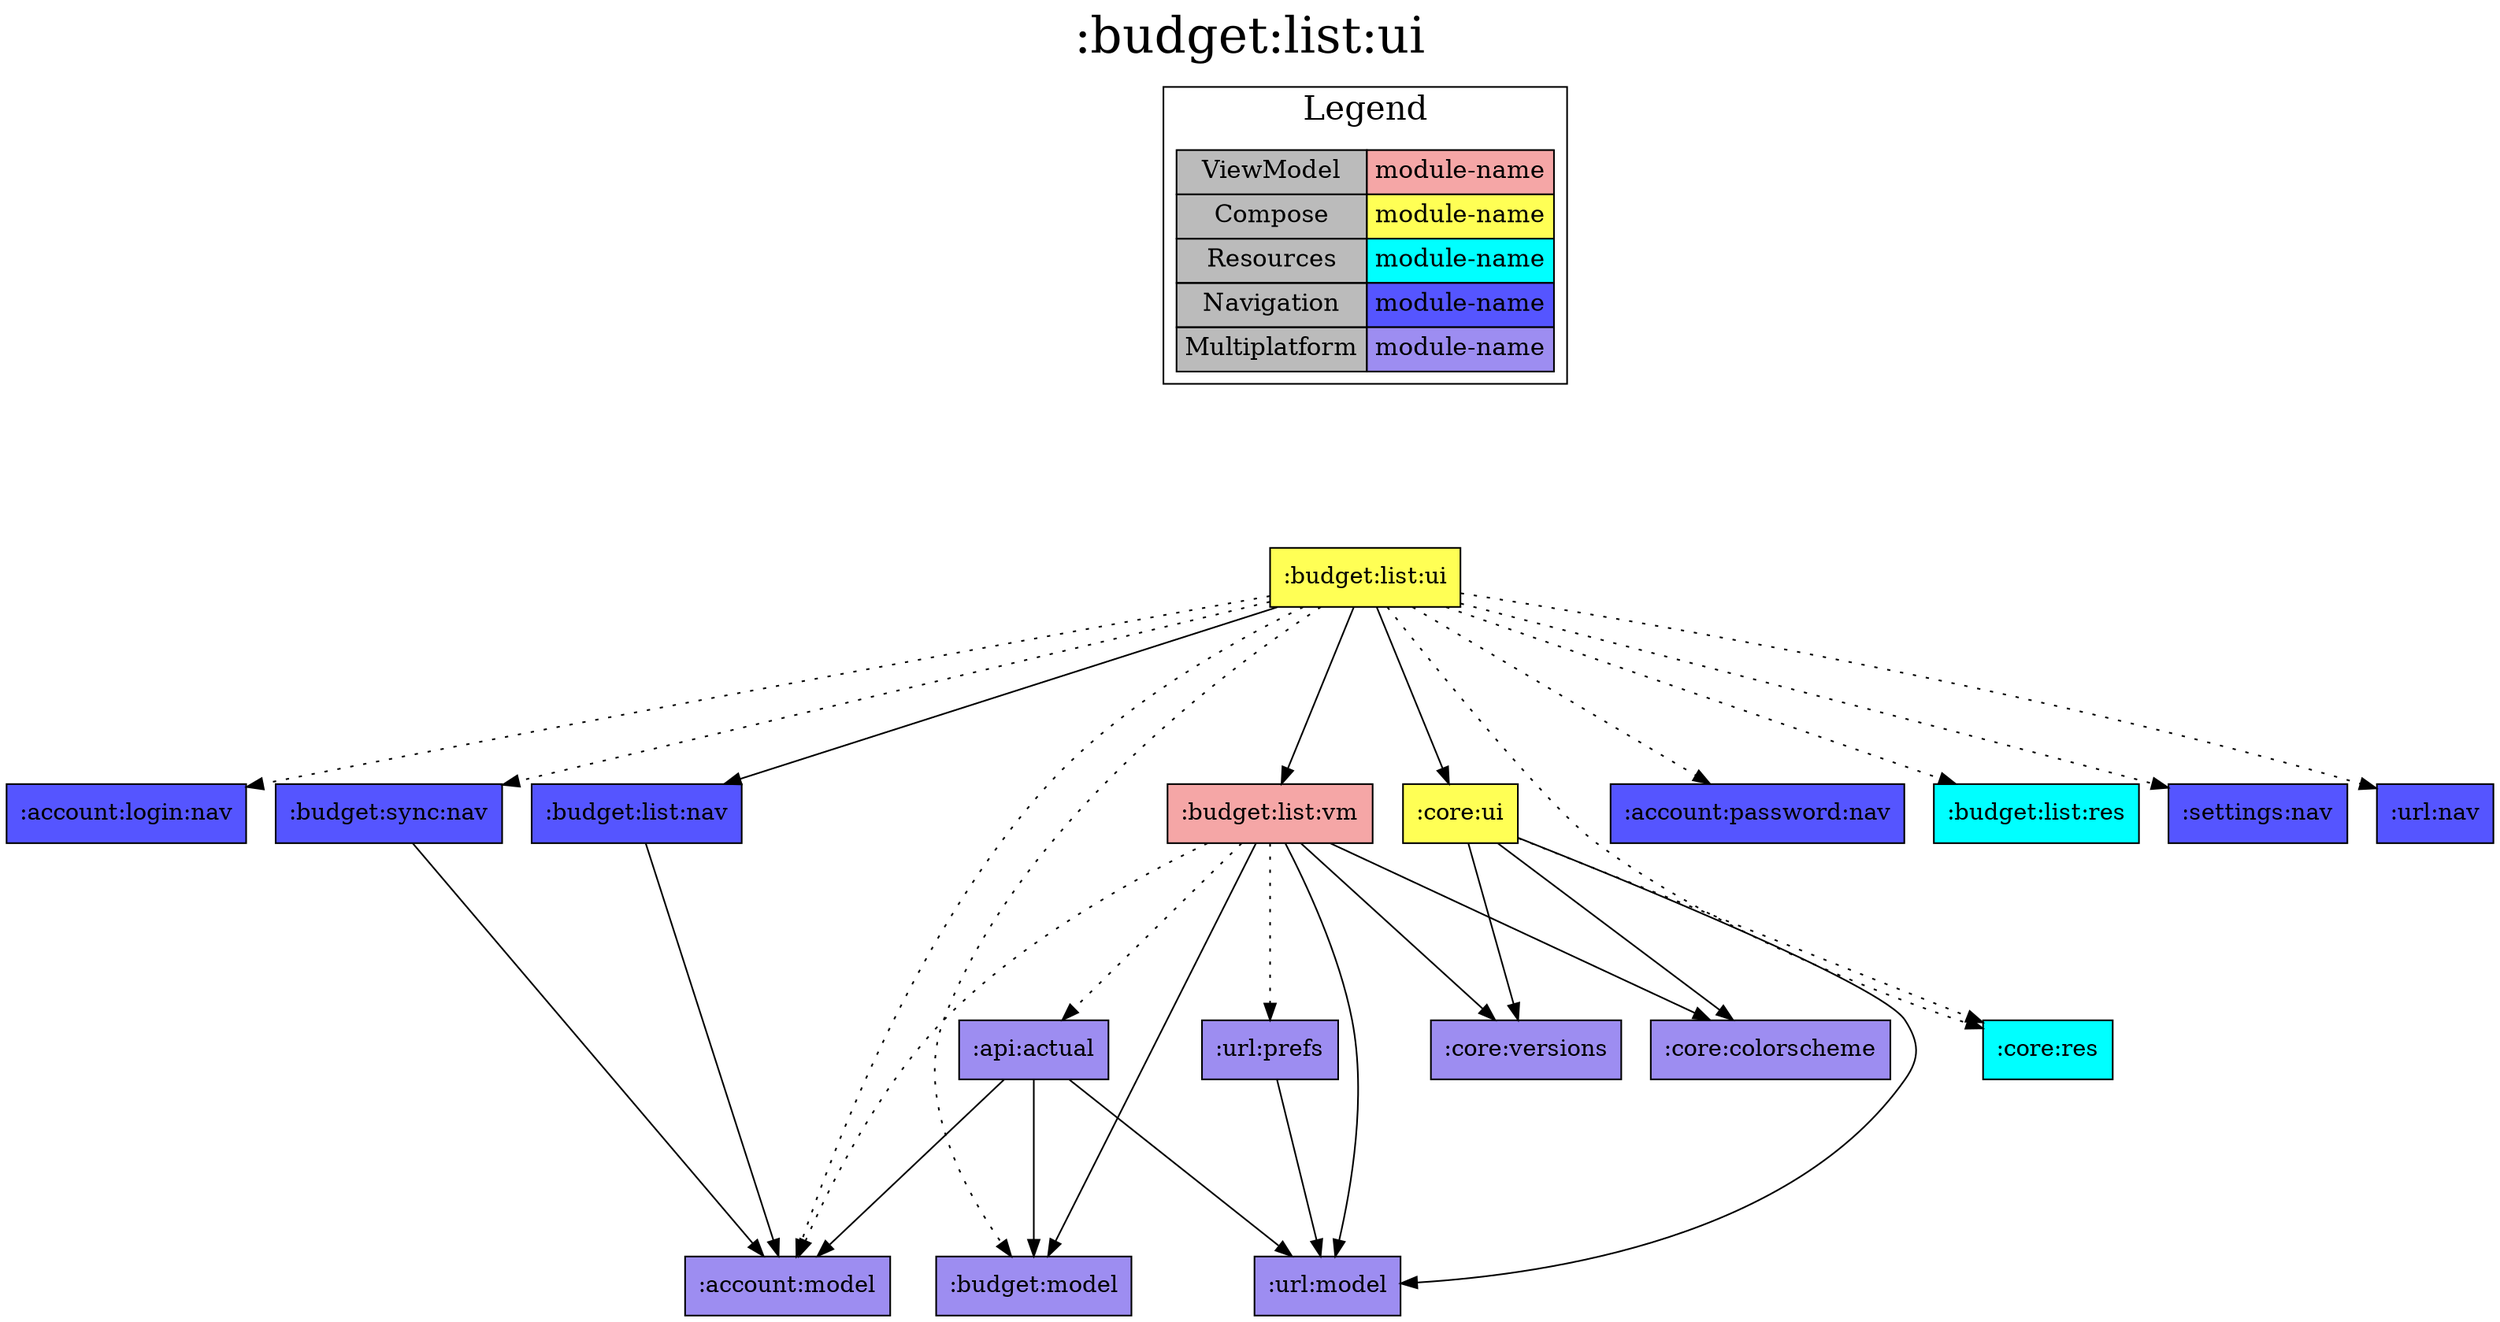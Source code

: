 digraph {
edge ["dir"="forward"]
graph ["dpi"="100","label"=":budget:list:ui","labelloc"="t","fontsize"="30","ranksep"="1.5","rankdir"="TB"]
node ["style"="filled"]
":account:login:nav" ["fillcolor"="#5555FF","shape"="box"]
":account:model" ["fillcolor"="#9D8DF1","shape"="box"]
":account:password:nav" ["fillcolor"="#5555FF","shape"="box"]
":api:actual" ["fillcolor"="#9D8DF1","shape"="box"]
":budget:list:nav" ["fillcolor"="#5555FF","shape"="box"]
":budget:list:res" ["fillcolor"="#00FFFF","shape"="box"]
":budget:list:ui" ["fillcolor"="#FFFF55","shape"="box"]
":budget:list:vm" ["fillcolor"="#F5A6A6","shape"="box"]
":budget:model" ["fillcolor"="#9D8DF1","shape"="box"]
":budget:sync:nav" ["fillcolor"="#5555FF","shape"="box"]
":core:colorscheme" ["fillcolor"="#9D8DF1","shape"="box"]
":core:res" ["fillcolor"="#00FFFF","shape"="box"]
":core:ui" ["fillcolor"="#FFFF55","shape"="box"]
":core:versions" ["fillcolor"="#9D8DF1","shape"="box"]
":settings:nav" ["fillcolor"="#5555FF","shape"="box"]
":url:model" ["fillcolor"="#9D8DF1","shape"="box"]
":url:nav" ["fillcolor"="#5555FF","shape"="box"]
":url:prefs" ["fillcolor"="#9D8DF1","shape"="box"]
{
edge ["dir"="none"]
graph ["rank"="same"]
}
":api:actual" -> ":account:model"
":api:actual" -> ":budget:model"
":api:actual" -> ":url:model"
":budget:list:nav" -> ":account:model"
":budget:list:ui" -> ":account:login:nav" ["style"="dotted"]
":budget:list:ui" -> ":account:model" ["style"="dotted"]
":budget:list:ui" -> ":account:password:nav" ["style"="dotted"]
":budget:list:ui" -> ":budget:list:nav"
":budget:list:ui" -> ":budget:list:res" ["style"="dotted"]
":budget:list:ui" -> ":budget:list:vm"
":budget:list:ui" -> ":budget:model" ["style"="dotted"]
":budget:list:ui" -> ":budget:sync:nav" ["style"="dotted"]
":budget:list:ui" -> ":core:res" ["style"="dotted"]
":budget:list:ui" -> ":core:ui"
":budget:list:ui" -> ":settings:nav" ["style"="dotted"]
":budget:list:ui" -> ":url:nav" ["style"="dotted"]
":budget:list:vm" -> ":account:model" ["style"="dotted"]
":budget:list:vm" -> ":api:actual" ["style"="dotted"]
":budget:list:vm" -> ":budget:model"
":budget:list:vm" -> ":core:colorscheme"
":budget:list:vm" -> ":core:versions"
":budget:list:vm" -> ":url:model"
":budget:list:vm" -> ":url:prefs" ["style"="dotted"]
":budget:sync:nav" -> ":account:model"
":core:ui" -> ":core:colorscheme"
":core:ui" -> ":core:res" ["style"="dotted"]
":core:ui" -> ":core:versions"
":core:ui" -> ":url:model"
":url:prefs" -> ":url:model"
subgraph "cluster_legend" {
edge ["dir"="none"]
graph ["label"="Legend","fontsize"="20"]
"Legend" ["style"="filled","fillcolor"="#bbbbbb","shape"="none","margin"="0","fontsize"="15","label"=<
<TABLE BORDER="0" CELLBORDER="1" CELLSPACING="0" CELLPADDING="4">
<TR><TD>ViewModel</TD><TD BGCOLOR="#F5A6A6">module-name</TD></TR>
<TR><TD>Compose</TD><TD BGCOLOR="#FFFF55">module-name</TD></TR>
<TR><TD>Resources</TD><TD BGCOLOR="#00FFFF">module-name</TD></TR>
<TR><TD>Navigation</TD><TD BGCOLOR="#5555FF">module-name</TD></TR>
<TR><TD>Multiplatform</TD><TD BGCOLOR="#9D8DF1">module-name</TD></TR>
</TABLE>
>]
} -> ":budget:list:ui" ["style"="invis"]
}
